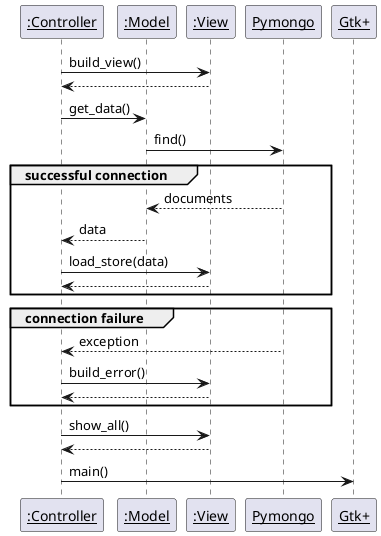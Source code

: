 @startuml

participant "__:Controller__" as controller
participant "__:Model__" as model
participant "__:View__" as view
participant "__Pymongo__" as mongo
participant "__Gtk+__" as gtk
controller ->view : build_view()
controller <--view:
controller -> model : get_data()
model -> mongo : find()
group successful connection
model <-- mongo : documents
controller <-- model : data
controller -> view : load_store(data)
controller <-- view:
end
group connection failure
controller <-- mongo : exception
controller ->view : build_error()
controller <--view :
end
controller -> view : show_all()
controller <-- view :
controller -> gtk : main()

@enduml
